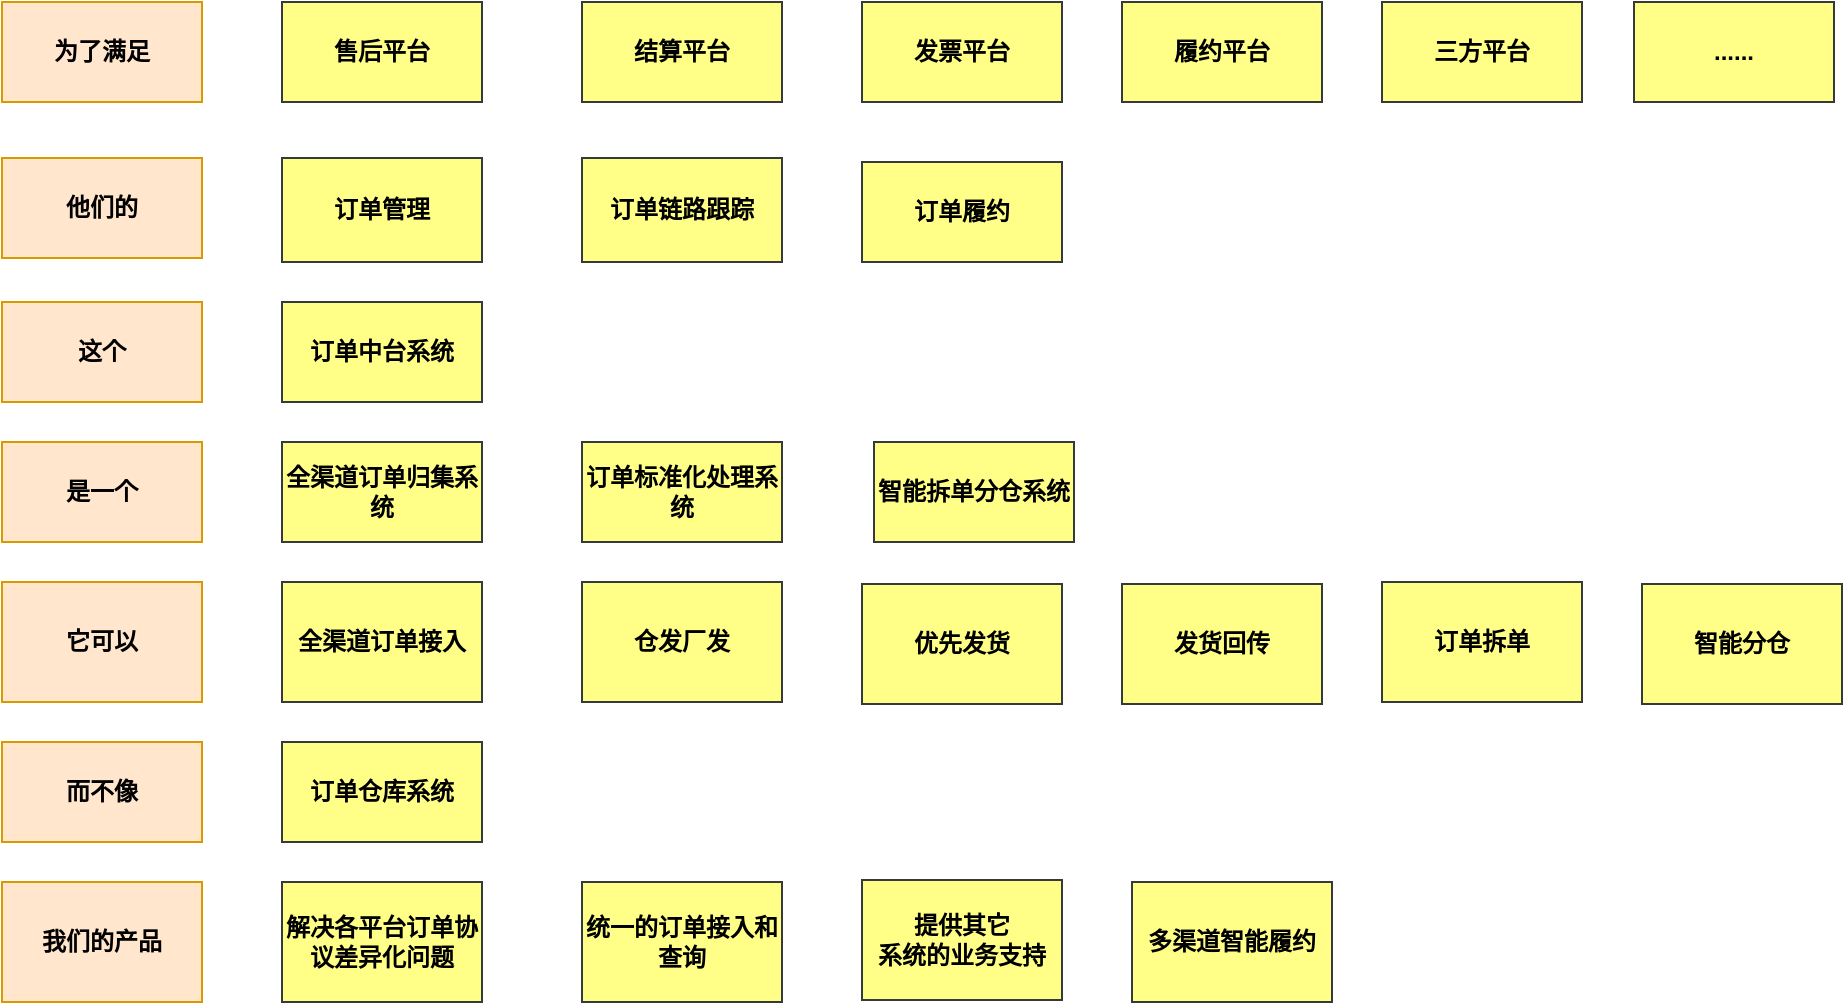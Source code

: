 <mxfile version="14.5.1" type="device"><diagram id="TUqIepF4otbE3Lv1MYKs" name="第 1 页"><mxGraphModel dx="1422" dy="822" grid="0" gridSize="10" guides="1" tooltips="1" connect="1" arrows="1" fold="1" page="0" pageScale="1" pageWidth="827" pageHeight="1169" math="0" shadow="0"><root><mxCell id="0"/><mxCell id="1" parent="0"/><mxCell id="XJB2L8FjA4ufDoPUYbjy-1" value="&lt;b&gt;为了满足&lt;/b&gt;" style="rounded=0;whiteSpace=wrap;html=1;fillColor=#ffe6cc;strokeColor=#d79b00;" parent="1" vertex="1"><mxGeometry x="50" y="60" width="100" height="50" as="geometry"/></mxCell><mxCell id="XJB2L8FjA4ufDoPUYbjy-2" value="&lt;b&gt;他们的&lt;/b&gt;" style="rounded=0;whiteSpace=wrap;html=1;fillColor=#ffe6cc;strokeColor=#d79b00;" parent="1" vertex="1"><mxGeometry x="50" y="138" width="100" height="50" as="geometry"/></mxCell><mxCell id="XJB2L8FjA4ufDoPUYbjy-3" value="&lt;b&gt;这个&lt;/b&gt;" style="rounded=0;whiteSpace=wrap;html=1;fillColor=#ffe6cc;strokeColor=#d79b00;" parent="1" vertex="1"><mxGeometry x="50" y="210" width="100" height="50" as="geometry"/></mxCell><mxCell id="XJB2L8FjA4ufDoPUYbjy-4" value="&lt;b&gt;是一个&lt;/b&gt;" style="rounded=0;whiteSpace=wrap;html=1;fillColor=#ffe6cc;strokeColor=#d79b00;" parent="1" vertex="1"><mxGeometry x="50" y="280" width="100" height="50" as="geometry"/></mxCell><mxCell id="XJB2L8FjA4ufDoPUYbjy-5" value="&lt;b&gt;它可以&lt;/b&gt;" style="rounded=0;whiteSpace=wrap;html=1;fillColor=#ffe6cc;strokeColor=#d79b00;" parent="1" vertex="1"><mxGeometry x="50" y="350" width="100" height="60" as="geometry"/></mxCell><mxCell id="XJB2L8FjA4ufDoPUYbjy-6" value="&lt;b&gt;而不像&lt;/b&gt;" style="rounded=0;whiteSpace=wrap;html=1;fillColor=#ffe6cc;strokeColor=#d79b00;" parent="1" vertex="1"><mxGeometry x="50" y="430" width="100" height="50" as="geometry"/></mxCell><mxCell id="XJB2L8FjA4ufDoPUYbjy-7" value="&lt;b&gt;我们的产品&lt;/b&gt;" style="rounded=0;whiteSpace=wrap;html=1;fillColor=#ffe6cc;strokeColor=#d79b00;" parent="1" vertex="1"><mxGeometry x="50" y="500" width="100" height="60" as="geometry"/></mxCell><mxCell id="XJB2L8FjA4ufDoPUYbjy-9" value="&lt;b&gt;发票平台&lt;/b&gt;" style="rounded=0;whiteSpace=wrap;html=1;fillColor=#ffff88;strokeColor=#36393d;" parent="1" vertex="1"><mxGeometry x="480" y="60" width="100" height="50" as="geometry"/></mxCell><mxCell id="XJB2L8FjA4ufDoPUYbjy-10" value="&lt;b&gt;售后平台&lt;/b&gt;" style="rounded=0;whiteSpace=wrap;html=1;fillColor=#ffff88;strokeColor=#36393d;" parent="1" vertex="1"><mxGeometry x="190" y="60" width="100" height="50" as="geometry"/></mxCell><mxCell id="XJB2L8FjA4ufDoPUYbjy-11" value="&lt;b&gt;结算平台&lt;/b&gt;" style="rounded=0;whiteSpace=wrap;html=1;fillColor=#ffff88;strokeColor=#36393d;" parent="1" vertex="1"><mxGeometry x="340" y="60" width="100" height="50" as="geometry"/></mxCell><mxCell id="XJB2L8FjA4ufDoPUYbjy-13" value="&lt;b&gt;履约平台&lt;/b&gt;" style="rounded=0;whiteSpace=wrap;html=1;fillColor=#ffff88;strokeColor=#36393d;" parent="1" vertex="1"><mxGeometry x="610" y="60" width="100" height="50" as="geometry"/></mxCell><mxCell id="XJB2L8FjA4ufDoPUYbjy-14" value="&lt;b&gt;订单管理&lt;/b&gt;" style="rounded=0;whiteSpace=wrap;html=1;fillColor=#ffff88;strokeColor=#36393d;" parent="1" vertex="1"><mxGeometry x="190" y="138" width="100" height="52" as="geometry"/></mxCell><mxCell id="XJB2L8FjA4ufDoPUYbjy-17" value="&lt;b&gt;订单中台系统&lt;/b&gt;" style="rounded=0;whiteSpace=wrap;html=1;fillColor=#ffff88;strokeColor=#36393d;" parent="1" vertex="1"><mxGeometry x="190" y="210" width="100" height="50" as="geometry"/></mxCell><mxCell id="XJB2L8FjA4ufDoPUYbjy-18" value="&lt;b&gt;三方平台&lt;/b&gt;" style="rounded=0;whiteSpace=wrap;html=1;fillColor=#ffff88;strokeColor=#36393d;" parent="1" vertex="1"><mxGeometry x="740" y="60" width="100" height="50" as="geometry"/></mxCell><mxCell id="XJB2L8FjA4ufDoPUYbjy-21" value="&lt;b&gt;全渠道订单归集系统&lt;/b&gt;" style="rounded=0;whiteSpace=wrap;html=1;fillColor=#ffff88;strokeColor=#36393d;" parent="1" vertex="1"><mxGeometry x="190" y="280" width="100" height="50" as="geometry"/></mxCell><mxCell id="XJB2L8FjA4ufDoPUYbjy-23" value="&lt;b&gt;订单标准化处理系统&lt;/b&gt;" style="rounded=0;whiteSpace=wrap;html=1;fillColor=#ffff88;strokeColor=#36393d;" parent="1" vertex="1"><mxGeometry x="340" y="280" width="100" height="50" as="geometry"/></mxCell><mxCell id="XJB2L8FjA4ufDoPUYbjy-26" value="&lt;b&gt;全渠道订单接入&lt;/b&gt;" style="rounded=0;whiteSpace=wrap;html=1;fillColor=#ffff88;strokeColor=#36393d;" parent="1" vertex="1"><mxGeometry x="190" y="350" width="100" height="60" as="geometry"/></mxCell><mxCell id="XJB2L8FjA4ufDoPUYbjy-27" value="&lt;b&gt;发货回传&lt;/b&gt;" style="rounded=0;whiteSpace=wrap;html=1;fillColor=#ffff88;strokeColor=#36393d;" parent="1" vertex="1"><mxGeometry x="610" y="351" width="100" height="60" as="geometry"/></mxCell><mxCell id="XJB2L8FjA4ufDoPUYbjy-28" value="&lt;b&gt;订单仓库系统&lt;/b&gt;" style="rounded=0;whiteSpace=wrap;html=1;fillColor=#ffff88;strokeColor=#36393d;" parent="1" vertex="1"><mxGeometry x="190" y="430" width="100" height="50" as="geometry"/></mxCell><mxCell id="XJB2L8FjA4ufDoPUYbjy-29" value="&lt;b&gt;仓发厂发&lt;/b&gt;" style="rounded=0;whiteSpace=wrap;html=1;fillColor=#ffff88;strokeColor=#36393d;" parent="1" vertex="1"><mxGeometry x="340" y="350" width="100" height="60" as="geometry"/></mxCell><mxCell id="XJB2L8FjA4ufDoPUYbjy-30" value="&lt;b&gt;......&lt;/b&gt;" style="rounded=0;whiteSpace=wrap;html=1;fillColor=#ffff88;strokeColor=#36393d;" parent="1" vertex="1"><mxGeometry x="866" y="60" width="100" height="50" as="geometry"/></mxCell><mxCell id="XJB2L8FjA4ufDoPUYbjy-31" value="&lt;b&gt;优先发货&lt;/b&gt;" style="rounded=0;whiteSpace=wrap;html=1;fillColor=#ffff88;strokeColor=#36393d;" parent="1" vertex="1"><mxGeometry x="480" y="351" width="100" height="60" as="geometry"/></mxCell><mxCell id="XJB2L8FjA4ufDoPUYbjy-34" value="&lt;b&gt;解决各平台订单协议差异化问题&lt;/b&gt;" style="rounded=0;whiteSpace=wrap;html=1;fillColor=#ffff88;strokeColor=#36393d;" parent="1" vertex="1"><mxGeometry x="190" y="500" width="100" height="60" as="geometry"/></mxCell><mxCell id="XJB2L8FjA4ufDoPUYbjy-35" value="&lt;b&gt;统一的订单接入和查询&lt;/b&gt;" style="rounded=0;whiteSpace=wrap;html=1;fillColor=#ffff88;strokeColor=#36393d;" parent="1" vertex="1"><mxGeometry x="340" y="500" width="100" height="60" as="geometry"/></mxCell><mxCell id="XJB2L8FjA4ufDoPUYbjy-36" value="&lt;b&gt;提供其它&lt;/b&gt;&lt;b&gt;&lt;br&gt;系统的业务支持&lt;/b&gt;" style="rounded=0;whiteSpace=wrap;html=1;fillColor=#ffff88;strokeColor=#36393d;" parent="1" vertex="1"><mxGeometry x="480" y="499" width="100" height="60" as="geometry"/></mxCell><mxCell id="XJB2L8FjA4ufDoPUYbjy-37" value="&lt;b&gt;订单链路跟踪&lt;/b&gt;" style="rounded=0;whiteSpace=wrap;html=1;fillColor=#ffff88;strokeColor=#36393d;" parent="1" vertex="1"><mxGeometry x="340" y="138" width="100" height="52" as="geometry"/></mxCell><mxCell id="XJB2L8FjA4ufDoPUYbjy-38" value="&lt;b&gt;订单拆单&lt;/b&gt;" style="rounded=0;whiteSpace=wrap;html=1;fillColor=#ffff88;strokeColor=#36393d;" parent="1" vertex="1"><mxGeometry x="740" y="350" width="100" height="60" as="geometry"/></mxCell><mxCell id="zcX2sFC9ey0M6EaN4TEJ-1" value="&lt;b&gt;智能分仓&lt;/b&gt;" style="rounded=0;whiteSpace=wrap;html=1;fillColor=#ffff88;strokeColor=#36393d;" parent="1" vertex="1"><mxGeometry x="870" y="351" width="100" height="60" as="geometry"/></mxCell><mxCell id="FA4Xc0HQXZazYQr3Kplv-1" value="&lt;b&gt;订单履约&lt;/b&gt;" style="rounded=0;whiteSpace=wrap;html=1;fillColor=#ffff88;strokeColor=#36393d;" vertex="1" parent="1"><mxGeometry x="480" y="140" width="100" height="50" as="geometry"/></mxCell><mxCell id="FA4Xc0HQXZazYQr3Kplv-2" value="&lt;b&gt;智能拆单分仓系统&lt;/b&gt;" style="rounded=0;whiteSpace=wrap;html=1;fillColor=#ffff88;strokeColor=#36393d;" vertex="1" parent="1"><mxGeometry x="486" y="280" width="100" height="50" as="geometry"/></mxCell><mxCell id="FA4Xc0HQXZazYQr3Kplv-3" value="&lt;b&gt;多渠道智能履约&lt;/b&gt;" style="rounded=0;whiteSpace=wrap;html=1;fillColor=#ffff88;strokeColor=#36393d;" vertex="1" parent="1"><mxGeometry x="615" y="500" width="100" height="60" as="geometry"/></mxCell></root></mxGraphModel></diagram></mxfile>